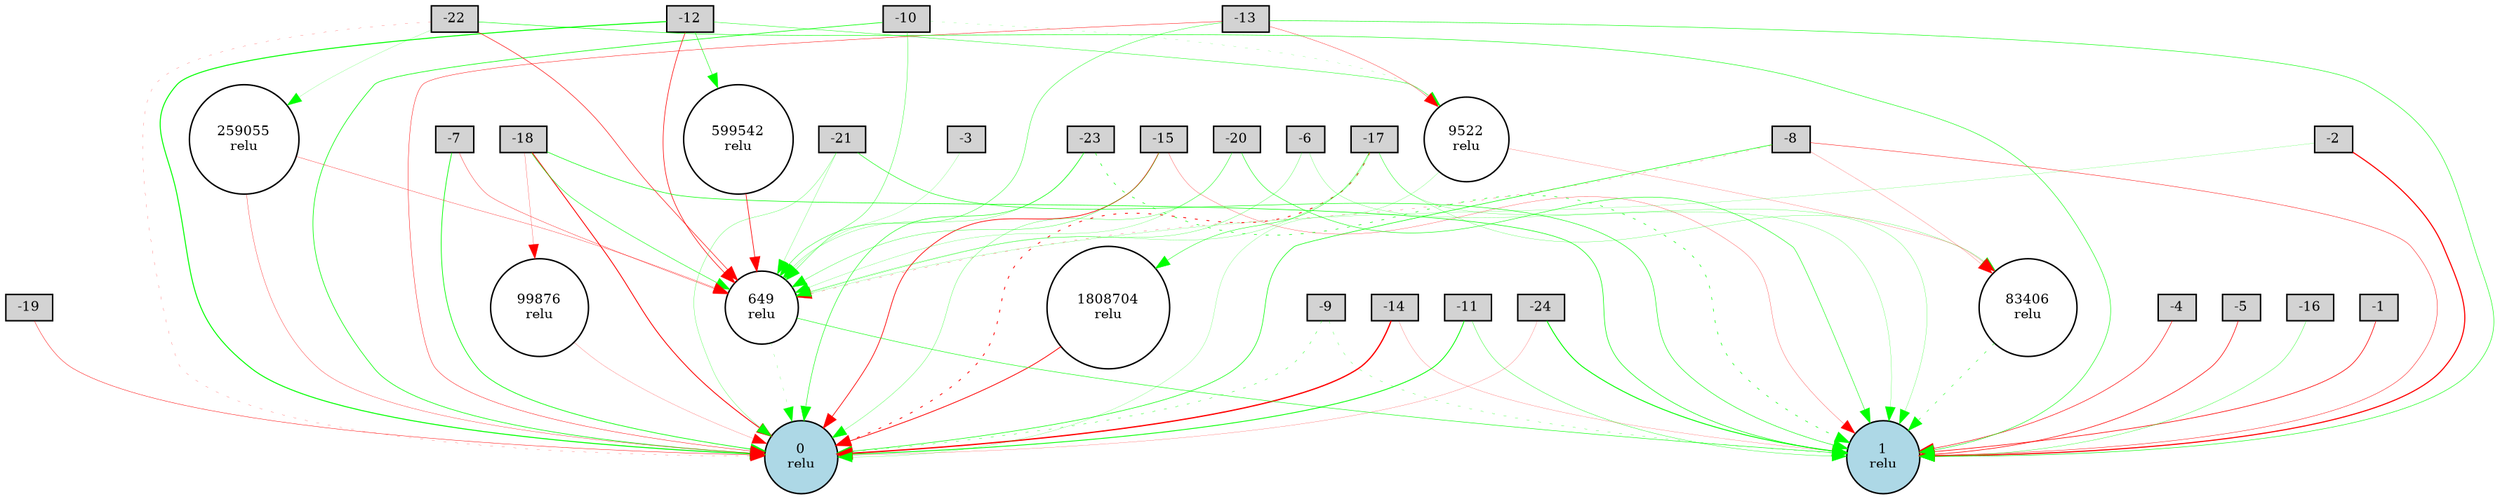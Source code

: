 digraph {
	node [fontsize=9 height=0.2 shape=circle width=0.2]
	A [label=-1 fillcolor=lightgray shape=box style=filled]
	B [label=-2 fillcolor=lightgray shape=box style=filled]
	-3 [label=-3 fillcolor=lightgray shape=box style=filled]
	-4 [label=-4 fillcolor=lightgray shape=box style=filled]
	-5 [label=-5 fillcolor=lightgray shape=box style=filled]
	-6 [label=-6 fillcolor=lightgray shape=box style=filled]
	-7 [label=-7 fillcolor=lightgray shape=box style=filled]
	-8 [label=-8 fillcolor=lightgray shape=box style=filled]
	-9 [label=-9 fillcolor=lightgray shape=box style=filled]
	-10 [label=-10 fillcolor=lightgray shape=box style=filled]
	-11 [label=-11 fillcolor=lightgray shape=box style=filled]
	-12 [label=-12 fillcolor=lightgray shape=box style=filled]
	-13 [label=-13 fillcolor=lightgray shape=box style=filled]
	-14 [label=-14 fillcolor=lightgray shape=box style=filled]
	-15 [label=-15 fillcolor=lightgray shape=box style=filled]
	-16 [label=-16 fillcolor=lightgray shape=box style=filled]
	-17 [label=-17 fillcolor=lightgray shape=box style=filled]
	-18 [label=-18 fillcolor=lightgray shape=box style=filled]
	-19 [label=-19 fillcolor=lightgray shape=box style=filled]
	-20 [label=-20 fillcolor=lightgray shape=box style=filled]
	-21 [label=-21 fillcolor=lightgray shape=box style=filled]
	-22 [label=-22 fillcolor=lightgray shape=box style=filled]
	-23 [label=-23 fillcolor=lightgray shape=box style=filled]
	-24 [label=-24 fillcolor=lightgray shape=box style=filled]
	"A XOR B" [label="0
relu" fillcolor=lightblue style=filled]
	1 [label="1
relu" fillcolor=lightblue style=filled]
	1808704 [label="1808704
relu" fillcolor=white style=filled]
	99876 [label="99876
relu" fillcolor=white style=filled]
	649 [label="649
relu" fillcolor=white style=filled]
	83406 [label="83406
relu" fillcolor=white style=filled]
	259055 [label="259055
relu" fillcolor=white style=filled]
	9522 [label="9522
relu" fillcolor=white style=filled]
	599542 [label="599542
relu" fillcolor=white style=filled]
	-21 -> 649 [color=green penwidth=0.14506941235660412 style=solid]
	-22 -> 1 [color=green penwidth=0.33389348507887445 style=solid]
	-11 -> "A XOR B" [color=green penwidth=0.5654447482108419 style=solid]
	-14 -> "A XOR B" [color=red penwidth=0.8825438023889247 style=solid]
	-9 -> 1 [color=green penwidth=0.17687250367851853 style=dotted]
	-9 -> "A XOR B" [color=green penwidth=0.24639427343737805 style=dotted]
	-18 -> 1 [color=green penwidth=0.3929135590567112 style=solid]
	-13 -> 1 [color=green penwidth=0.3366730593548203 style=solid]
	-21 -> 1 [color=green penwidth=0.3460967053146694 style=solid]
	-17 -> 1 [color=green penwidth=0.15265487513072845 style=solid]
	-15 -> 649 [color=green penwidth=0.20713630906593344 style=solid]
	-22 -> 649 [color=red penwidth=0.36357598096493426 style=solid]
	-4 -> 1 [color=red penwidth=0.3643010642721327 style=solid]
	-13 -> "A XOR B" [color=red penwidth=0.26512994814084745 style=solid]
	A -> 1 [color=red penwidth=0.4381938522580636 style=solid]
	-5 -> 1 [color=red penwidth=0.4177401340013098 style=solid]
	-7 -> 649 [color=red penwidth=0.2170825182231309 style=solid]
	-10 -> "A XOR B" [color=green penwidth=0.4292811491711376 style=solid]
	-23 -> "A XOR B" [color=green penwidth=0.33438520807246985 style=solid]
	B -> 649 [color=green penwidth=0.11555213233016817 style=solid]
	-14 -> 1 [color=red penwidth=0.11970058341114445 style=solid]
	B -> 1 [color=red penwidth=0.7600927421200248 style=solid]
	-20 -> "A XOR B" [color=green penwidth=0.17856573360159403 style=solid]
	-18 -> 649 [color=green penwidth=0.3233138553183028 style=solid]
	-12 -> "A XOR B" [color=green penwidth=0.6739179983054716 style=solid]
	-13 -> 649 [color=green penwidth=0.255665670087564 style=solid]
	-6 -> 1 [color=green penwidth=0.1469101838583104 style=solid]
	649 -> 1 [color=green penwidth=0.32767240116229224 style=solid]
	-19 -> "A XOR B" [color=red penwidth=0.26466218563317767 style=solid]
	-7 -> "A XOR B" [color=green penwidth=0.4719575387963215 style=solid]
	-11 -> 1 [color=green penwidth=0.22885131911423226 style=solid]
	-8 -> 1 [color=red penwidth=0.27439100057809235 style=solid]
	-15 -> 1 [color=red penwidth=0.16420359474452875 style=solid]
	-21 -> "A XOR B" [color=green penwidth=0.16763089080982974 style=solid]
	-24 -> "A XOR B" [color=red penwidth=0.12097955068742854 style=solid]
	-12 -> 649 [color=red penwidth=0.4057971211143624 style=solid]
	-16 -> 1 [color=green penwidth=0.21320252154049615 style=solid]
	-20 -> 1 [color=green penwidth=0.322792339873576 style=solid]
	-17 -> 649 [color=green penwidth=0.14440564616582774 style=solid]
	-23 -> 1 [color=green penwidth=0.3849110881971598 style=dotted]
	-10 -> 649 [color=green penwidth=0.22978498847371642 style=solid]
	-20 -> 649 [color=green penwidth=0.13656046013763765 style=solid]
	-15 -> "A XOR B" [color=red penwidth=0.4786031592581559 style=solid]
	-18 -> "A XOR B" [color=red penwidth=0.5787154434241303 style=solid]
	-22 -> "A XOR B" [color=red penwidth=0.1248797869237182 style=dotted]
	-17 -> "A XOR B" [color=red penwidth=0.5512186518528703 style=dotted]
	-23 -> 649 [color=green penwidth=0.15577697575251703 style=solid]
	-6 -> 649 [color=green penwidth=0.1761846899268979 style=solid]
	-8 -> "A XOR B" [color=green penwidth=0.39550156783758106 style=solid]
	-24 -> 1 [color=green penwidth=0.628825519025821 style=solid]
	-8 -> 649 [color=red penwidth=0.15064744487963078 style=dotted]
	649 -> "A XOR B" [color=green penwidth=0.12895009486472922 style=dotted]
	-12 -> 9522 [color=green penwidth=0.26476375115854944 style=solid]
	9522 -> "A XOR B" [color=green penwidth=0.1254142400805556 style=solid]
	-8 -> 83406 [color=red penwidth=0.12935818324619358 style=solid]
	83406 -> 1 [color=green penwidth=0.2879764072435332 style=dotted]
	-10 -> 9522 [color=green penwidth=0.10637771824163539 style=dotted]
	-18 -> 99876 [color=red penwidth=0.15091262202398487 style=solid]
	99876 -> "A XOR B" [color=red penwidth=0.12346200740483754 style=solid]
	-13 -> 9522 [color=red penwidth=0.20926598251280965 style=solid]
	-3 -> 649 [color=green penwidth=0.11674705135408056 style=solid]
	-22 -> 259055 [color=green penwidth=0.11255687625884539 style=solid]
	259055 -> "A XOR B" [color=red penwidth=0.1982051319209206 style=solid]
	-17 -> 83406 [color=green penwidth=0.1530432985505793 style=solid]
	259055 -> 649 [color=red penwidth=0.19178446402490412 style=solid]
	-12 -> 599542 [color=green penwidth=0.31488785557188625 style=solid]
	599542 -> 649 [color=red penwidth=0.4433598733492672 style=solid]
	9522 -> 83406 [color=red penwidth=0.12688855641891936 style=solid]
	-17 -> 1808704 [color=green penwidth=0.2841333430026718 style=solid]
	1808704 -> "A XOR B" [color=red penwidth=0.5307159575481717 style=solid]
}
